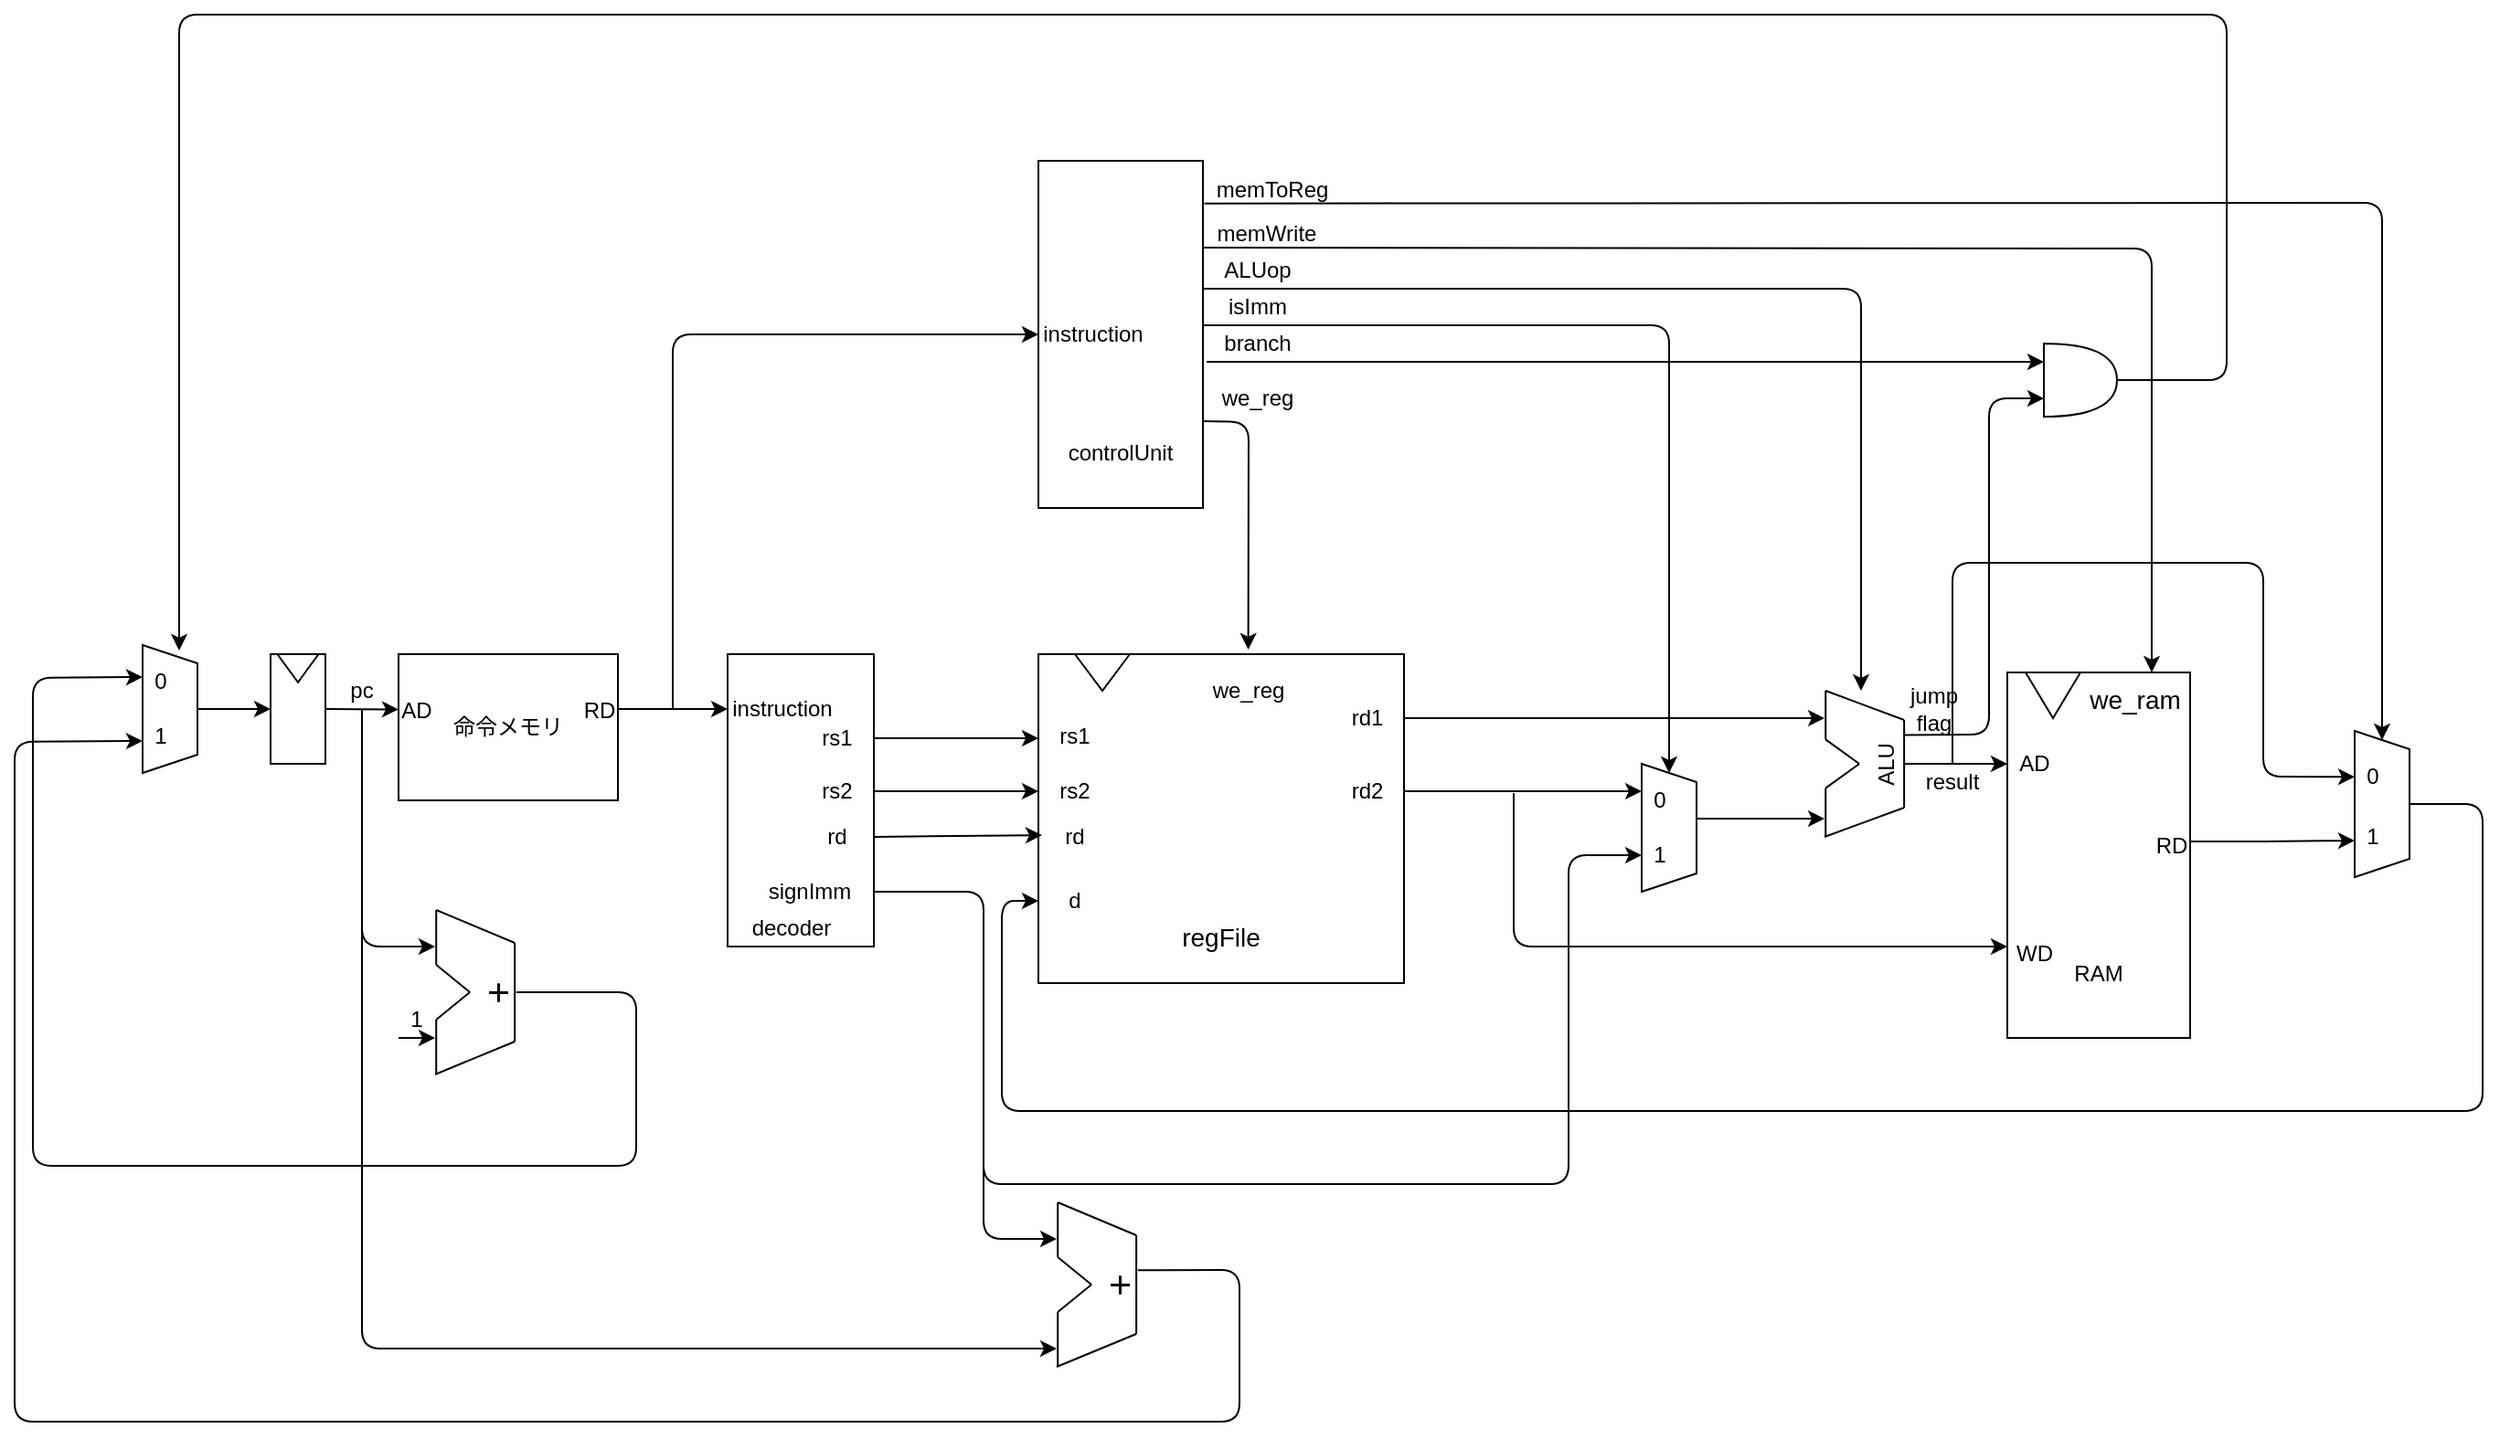 <mxfile>
    <diagram id="kJunCA1lW_BP7T0hUIQ9" name="ページ1">
        <mxGraphModel dx="1636" dy="740" grid="1" gridSize="10" guides="1" tooltips="1" connect="1" arrows="1" fold="1" page="1" pageScale="1" pageWidth="3300" pageHeight="2339" math="0" shadow="0">
            <root>
                <mxCell id="0"/>
                <mxCell id="1" parent="0"/>
                <mxCell id="32" value="" style="endArrow=classic;html=1;exitX=1;exitY=0.25;exitDx=0;exitDy=0;" parent="1" source="30" edge="1">
                    <mxGeometry x="260" y="180" width="50" height="50" as="geometry">
                        <mxPoint x="1030" y="600" as="sourcePoint"/>
                        <mxPoint x="1229" y="460" as="targetPoint"/>
                        <Array as="points">
                            <mxPoint x="1229" y="228"/>
                        </Array>
                    </mxGeometry>
                </mxCell>
                <mxCell id="33" value="" style="endArrow=classic;html=1;" parent="1" edge="1">
                    <mxGeometry x="260" y="180" width="50" height="50" as="geometry">
                        <mxPoint x="709" y="250" as="sourcePoint"/>
                        <mxPoint x="1070" y="470" as="targetPoint"/>
                        <Array as="points">
                            <mxPoint x="1070" y="250"/>
                        </Array>
                    </mxGeometry>
                </mxCell>
                <mxCell id="50" value="" style="endArrow=classic;html=1;exitX=1;exitY=0.5;exitDx=0;exitDy=0;" parent="1" source="43" edge="1">
                    <mxGeometry x="260" y="180" width="50" height="50" as="geometry">
                        <mxPoint x="990" y="580" as="sourcePoint"/>
                        <mxPoint x="620" y="496" as="targetPoint"/>
                    </mxGeometry>
                </mxCell>
                <mxCell id="52" value="" style="endArrow=classic;html=1;exitX=1;exitY=0.5;exitDx=0;exitDy=0;" parent="1" source="44" edge="1">
                    <mxGeometry x="260" y="180" width="50" height="50" as="geometry">
                        <mxPoint x="870" y="580" as="sourcePoint"/>
                        <mxPoint x="620" y="525" as="targetPoint"/>
                    </mxGeometry>
                </mxCell>
                <mxCell id="53" value="" style="endArrow=classic;html=1;exitX=1;exitY=0.5;exitDx=0;exitDy=0;" parent="1" source="42" edge="1">
                    <mxGeometry x="260" y="180" width="50" height="50" as="geometry">
                        <mxPoint x="870" y="580" as="sourcePoint"/>
                        <mxPoint x="950" y="560" as="targetPoint"/>
                        <Array as="points">
                            <mxPoint x="590" y="580"/>
                            <mxPoint x="590" y="740"/>
                            <mxPoint x="910" y="740"/>
                            <mxPoint x="910" y="560"/>
                        </Array>
                    </mxGeometry>
                </mxCell>
                <mxCell id="66" value="" style="endArrow=classic;html=1;" parent="1" edge="1">
                    <mxGeometry x="260" y="180" width="50" height="50" as="geometry">
                        <mxPoint x="820" y="525" as="sourcePoint"/>
                        <mxPoint x="950" y="525" as="targetPoint"/>
                    </mxGeometry>
                </mxCell>
                <mxCell id="70" value="" style="endArrow=classic;html=1;entryX=0;entryY=0.5;entryDx=0;entryDy=0;" parent="1" target="54" edge="1">
                    <mxGeometry x="260" y="180" width="50" height="50" as="geometry">
                        <mxPoint x="710" y="270" as="sourcePoint"/>
                        <mxPoint x="920" y="530" as="targetPoint"/>
                        <Array as="points">
                            <mxPoint x="965" y="270"/>
                        </Array>
                    </mxGeometry>
                </mxCell>
                <mxCell id="71" value="" style="endArrow=classic;html=1;" parent="1" edge="1">
                    <mxGeometry x="260" y="180" width="50" height="50" as="geometry">
                        <mxPoint x="820" y="485" as="sourcePoint"/>
                        <mxPoint x="1050" y="485" as="targetPoint"/>
                    </mxGeometry>
                </mxCell>
                <mxCell id="72" value="" style="endArrow=classic;html=1;exitX=1;exitY=1;exitDx=0;exitDy=0;" parent="1" source="55" edge="1">
                    <mxGeometry x="260" y="180" width="50" height="50" as="geometry">
                        <mxPoint x="870" y="580" as="sourcePoint"/>
                        <mxPoint x="1050" y="540" as="targetPoint"/>
                    </mxGeometry>
                </mxCell>
                <mxCell id="76" value="" style="endArrow=classic;html=1;exitX=0.5;exitY=1;exitDx=0;exitDy=0;entryX=0;entryY=0.25;entryDx=0;entryDy=0;" parent="1" source="26" target="U62jKR7IKzltQJdGUj3Z-36" edge="1">
                    <mxGeometry x="260" y="180" width="50" height="50" as="geometry">
                        <mxPoint x="870" y="580" as="sourcePoint"/>
                        <mxPoint x="1150" y="510" as="targetPoint"/>
                    </mxGeometry>
                </mxCell>
                <mxCell id="77" value="" style="endArrow=classic;html=1;entryX=0;entryY=0.75;entryDx=0;entryDy=0;" parent="1" target="U62jKR7IKzltQJdGUj3Z-36" edge="1">
                    <mxGeometry x="260" y="180" width="50" height="50" as="geometry">
                        <mxPoint x="880" y="526" as="sourcePoint"/>
                        <mxPoint x="1080" y="640" as="targetPoint"/>
                        <Array as="points">
                            <mxPoint x="880" y="610"/>
                        </Array>
                    </mxGeometry>
                </mxCell>
                <mxCell id="79" value="" style="endArrow=classic;html=1;entryX=0;entryY=0.5;entryDx=0;entryDy=0;entryPerimeter=0;" parent="1" target="45" edge="1">
                    <mxGeometry x="260" y="180" width="50" height="50" as="geometry">
                        <mxPoint x="390" y="480" as="sourcePoint"/>
                        <mxPoint x="920" y="530" as="targetPoint"/>
                    </mxGeometry>
                </mxCell>
                <mxCell id="86" style="edgeStyle=orthogonalEdgeStyle;rounded=0;orthogonalLoop=1;jettySize=auto;html=1;exitX=1;exitY=0.25;exitDx=0;exitDy=0;entryX=0.25;entryY=0.625;entryDx=0;entryDy=0;entryPerimeter=0;" parent="1" source="U62jKR7IKzltQJdGUj3Z-44" target="61" edge="1">
                    <mxGeometry x="260" y="180" as="geometry"/>
                </mxCell>
                <mxCell id="87" value="result" style="text;html=1;strokeColor=none;fillColor=none;align=center;verticalAlign=middle;whiteSpace=wrap;rounded=0;container=0;" parent="1" vertex="1">
                    <mxGeometry x="1100" y="510" width="40" height="20" as="geometry"/>
                </mxCell>
                <mxCell id="88" value="memWrite" style="text;html=1;strokeColor=none;fillColor=none;align=center;verticalAlign=middle;whiteSpace=wrap;rounded=0;container=0;" parent="1" vertex="1">
                    <mxGeometry x="710" y="210" width="70" height="20" as="geometry"/>
                </mxCell>
                <mxCell id="89" value="" style="endArrow=classic;html=1;entryX=0;entryY=0.5;entryDx=0;entryDy=0;exitX=1.009;exitY=0.123;exitDx=0;exitDy=0;exitPerimeter=0;" parent="1" source="30" target="59" edge="1">
                    <mxGeometry x="260" y="180" width="50" height="50" as="geometry">
                        <mxPoint x="920" y="580" as="sourcePoint"/>
                        <mxPoint x="970" y="530" as="targetPoint"/>
                        <Array as="points">
                            <mxPoint x="1355" y="203"/>
                        </Array>
                    </mxGeometry>
                </mxCell>
                <mxCell id="90" value="" style="endArrow=classic;html=1;exitX=0.5;exitY=0;exitDx=0;exitDy=0;" parent="1" source="87" target="60" edge="1">
                    <mxGeometry x="260" y="180" width="50" height="50" as="geometry">
                        <mxPoint x="920" y="580" as="sourcePoint"/>
                        <mxPoint x="970" y="530" as="targetPoint"/>
                        <Array as="points">
                            <mxPoint x="1120" y="400"/>
                            <mxPoint x="1290" y="400"/>
                            <mxPoint x="1290" y="517"/>
                        </Array>
                    </mxGeometry>
                </mxCell>
                <mxCell id="30" value="" style="rounded=0;whiteSpace=wrap;html=1;container=0;" parent="1" vertex="1">
                    <mxGeometry x="620" y="180" width="90" height="190" as="geometry"/>
                </mxCell>
                <mxCell id="31" value="controlUnit" style="text;html=1;strokeColor=none;fillColor=none;align=center;verticalAlign=middle;whiteSpace=wrap;rounded=0;container=0;" parent="1" vertex="1">
                    <mxGeometry x="635" y="330" width="60" height="20" as="geometry"/>
                </mxCell>
                <mxCell id="61" value="1" style="text;html=1;strokeColor=none;fillColor=none;align=center;verticalAlign=middle;whiteSpace=wrap;rounded=0;container=0;" parent="1" vertex="1">
                    <mxGeometry x="1330" y="537.714" width="40" height="22.857" as="geometry"/>
                </mxCell>
                <mxCell id="93" value="" style="group" parent="1" vertex="1" connectable="0">
                    <mxGeometry x="260" y="450" width="140" height="80" as="geometry"/>
                </mxCell>
                <mxCell id="36" value="命令メモリ" style="rounded=0;whiteSpace=wrap;html=1;container=0;" parent="93" vertex="1">
                    <mxGeometry x="10" width="120" height="80" as="geometry"/>
                </mxCell>
                <mxCell id="37" value="AD" style="text;html=1;strokeColor=none;fillColor=none;align=center;verticalAlign=middle;whiteSpace=wrap;rounded=0;container=0;" parent="93" vertex="1">
                    <mxGeometry y="22.218" width="40" height="17.778" as="geometry"/>
                </mxCell>
                <mxCell id="38" value="RD" style="text;html=1;strokeColor=none;fillColor=none;align=center;verticalAlign=middle;whiteSpace=wrap;rounded=0;container=0;" parent="93" vertex="1">
                    <mxGeometry x="100" y="22" width="40" height="18" as="geometry"/>
                </mxCell>
                <mxCell id="166" value="pc" style="text;html=1;strokeColor=none;fillColor=none;align=center;verticalAlign=middle;whiteSpace=wrap;rounded=0;" parent="93" vertex="1">
                    <mxGeometry x="-30" y="10" width="40" height="20" as="geometry"/>
                </mxCell>
                <mxCell id="94" value="" style="group" parent="1" vertex="1" connectable="0">
                    <mxGeometry x="450" y="450" width="80" height="160" as="geometry"/>
                </mxCell>
                <mxCell id="40" value="" style="rounded=0;whiteSpace=wrap;html=1;container=0;" parent="94" vertex="1">
                    <mxGeometry width="80" height="160" as="geometry"/>
                </mxCell>
                <mxCell id="41" value="decoder" style="text;html=1;strokeColor=none;fillColor=none;align=center;verticalAlign=middle;whiteSpace=wrap;rounded=0;container=0;" parent="94" vertex="1">
                    <mxGeometry x="15" y="140" width="40" height="20" as="geometry"/>
                </mxCell>
                <mxCell id="42" value="signImm" style="text;html=1;strokeColor=none;fillColor=none;align=center;verticalAlign=middle;whiteSpace=wrap;rounded=0;container=0;" parent="94" vertex="1">
                    <mxGeometry x="20" y="120" width="50" height="20" as="geometry"/>
                </mxCell>
                <mxCell id="43" value="rs1" style="text;html=1;strokeColor=none;fillColor=none;align=center;verticalAlign=middle;whiteSpace=wrap;rounded=0;container=0;" parent="94" vertex="1">
                    <mxGeometry x="40" y="36" width="40" height="20" as="geometry"/>
                </mxCell>
                <mxCell id="44" value="rs2" style="text;html=1;strokeColor=none;fillColor=none;align=center;verticalAlign=middle;whiteSpace=wrap;rounded=0;container=0;" parent="94" vertex="1">
                    <mxGeometry x="40" y="65" width="40" height="20" as="geometry"/>
                </mxCell>
                <mxCell id="45" value="instruction" style="text;html=1;strokeColor=none;fillColor=none;align=center;verticalAlign=middle;whiteSpace=wrap;rounded=0;container=0;" parent="94" vertex="1">
                    <mxGeometry y="20" width="60" height="20" as="geometry"/>
                </mxCell>
                <mxCell id="161" value="rd" style="text;html=1;strokeColor=none;fillColor=none;align=center;verticalAlign=middle;whiteSpace=wrap;rounded=0;" parent="94" vertex="1">
                    <mxGeometry x="40" y="90" width="40" height="20" as="geometry"/>
                </mxCell>
                <mxCell id="95" value="" style="group" parent="1" vertex="1" connectable="0">
                    <mxGeometry x="610" y="450" width="220" height="180" as="geometry"/>
                </mxCell>
                <mxCell id="U62jKR7IKzltQJdGUj3Z-9" value="" style="rounded=0;whiteSpace=wrap;html=1;container=0;" parent="95" vertex="1">
                    <mxGeometry x="10" width="200" height="180" as="geometry"/>
                </mxCell>
                <mxCell id="U62jKR7IKzltQJdGUj3Z-10" value="&lt;font style=&quot;font-size: 14px&quot;&gt;regFile&lt;/font&gt;" style="text;html=1;strokeColor=none;fillColor=none;align=center;verticalAlign=middle;whiteSpace=wrap;rounded=0;container=0;" parent="95" vertex="1">
                    <mxGeometry x="80" y="140" width="60" height="30" as="geometry"/>
                </mxCell>
                <mxCell id="U62jKR7IKzltQJdGUj3Z-11" value="" style="triangle;whiteSpace=wrap;html=1;direction=south;container=0;" parent="95" vertex="1">
                    <mxGeometry x="30" width="30" height="20" as="geometry"/>
                </mxCell>
                <mxCell id="U62jKR7IKzltQJdGUj3Z-25" value="rd" style="text;html=1;strokeColor=none;fillColor=none;align=center;verticalAlign=middle;whiteSpace=wrap;rounded=0;container=0;" parent="95" vertex="1">
                    <mxGeometry x="20" y="90" width="20" height="20" as="geometry"/>
                </mxCell>
                <mxCell id="U62jKR7IKzltQJdGUj3Z-30" value="d" style="text;html=1;strokeColor=none;fillColor=none;align=center;verticalAlign=middle;whiteSpace=wrap;rounded=0;container=0;" parent="95" vertex="1">
                    <mxGeometry x="20" y="125" width="20" height="20" as="geometry"/>
                </mxCell>
                <mxCell id="U62jKR7IKzltQJdGUj3Z-31" value="rs1" style="text;html=1;strokeColor=none;fillColor=none;align=center;verticalAlign=middle;whiteSpace=wrap;rounded=0;container=0;" parent="95" vertex="1">
                    <mxGeometry y="30" width="60" height="30" as="geometry"/>
                </mxCell>
                <mxCell id="U62jKR7IKzltQJdGUj3Z-32" value="rs2" style="text;html=1;strokeColor=none;fillColor=none;align=center;verticalAlign=middle;whiteSpace=wrap;rounded=0;container=0;" parent="95" vertex="1">
                    <mxGeometry y="60" width="60" height="30" as="geometry"/>
                </mxCell>
                <mxCell id="U62jKR7IKzltQJdGUj3Z-33" value="rd1" style="text;html=1;strokeColor=none;fillColor=none;align=center;verticalAlign=middle;whiteSpace=wrap;rounded=0;container=0;" parent="95" vertex="1">
                    <mxGeometry x="175" y="20" width="30" height="30" as="geometry"/>
                </mxCell>
                <mxCell id="U62jKR7IKzltQJdGUj3Z-34" value="rd2" style="text;html=1;strokeColor=none;fillColor=none;align=center;verticalAlign=middle;whiteSpace=wrap;rounded=0;container=0;" parent="95" vertex="1">
                    <mxGeometry x="160" y="60" width="60" height="30" as="geometry"/>
                </mxCell>
                <mxCell id="U62jKR7IKzltQJdGUj3Z-35" value="we_reg" style="text;html=1;strokeColor=none;fillColor=none;align=center;verticalAlign=middle;whiteSpace=wrap;rounded=0;container=0;" parent="95" vertex="1">
                    <mxGeometry x="100" y="10" width="50" height="20" as="geometry"/>
                </mxCell>
                <mxCell id="96" value="" style="group" parent="1" vertex="1" connectable="0">
                    <mxGeometry x="940" y="510" width="40" height="70" as="geometry"/>
                </mxCell>
                <mxCell id="54" value="" style="shape=trapezoid;perimeter=trapezoidPerimeter;whiteSpace=wrap;html=1;fixedSize=1;direction=south;size=10;container=0;" parent="96" vertex="1">
                    <mxGeometry x="10" width="30" height="70" as="geometry"/>
                </mxCell>
                <mxCell id="55" value="0" style="text;html=1;strokeColor=none;fillColor=none;align=center;verticalAlign=middle;whiteSpace=wrap;rounded=0;container=0;" parent="96" vertex="1">
                    <mxGeometry y="10" width="40" height="20" as="geometry"/>
                </mxCell>
                <mxCell id="56" value="1" style="text;html=1;strokeColor=none;fillColor=none;align=center;verticalAlign=middle;whiteSpace=wrap;rounded=0;container=0;" parent="96" vertex="1">
                    <mxGeometry y="40" width="40" height="20" as="geometry"/>
                </mxCell>
                <mxCell id="97" value="" style="group" parent="1" vertex="1" connectable="0">
                    <mxGeometry x="1050" y="470" width="43.558" height="80" as="geometry"/>
                </mxCell>
                <mxCell id="12" value="" style="endArrow=none;html=1;" parent="97" edge="1">
                    <mxGeometry width="30.675" height="26.667" as="geometry">
                        <mxPoint x="0.613" y="26.667" as="sourcePoint"/>
                        <mxPoint x="0.613" as="targetPoint"/>
                    </mxGeometry>
                </mxCell>
                <mxCell id="15" value="" style="endArrow=none;html=1;" parent="97" edge="1">
                    <mxGeometry width="30.675" height="26.667" as="geometry">
                        <mxPoint x="0.613" y="80" as="sourcePoint"/>
                        <mxPoint x="0.613" y="53.333" as="targetPoint"/>
                    </mxGeometry>
                </mxCell>
                <mxCell id="16" value="" style="endArrow=none;html=1;" parent="97" edge="1">
                    <mxGeometry width="30.675" height="26.667" as="geometry">
                        <mxPoint x="43.558" y="16" as="sourcePoint"/>
                        <mxPoint x="0.613" as="targetPoint"/>
                    </mxGeometry>
                </mxCell>
                <mxCell id="17" value="" style="endArrow=none;html=1;" parent="97" edge="1">
                    <mxGeometry width="30.675" height="26.667" as="geometry">
                        <mxPoint x="43.558" y="64" as="sourcePoint"/>
                        <mxPoint y="80" as="targetPoint"/>
                    </mxGeometry>
                </mxCell>
                <mxCell id="18" value="" style="endArrow=none;html=1;" parent="97" edge="1">
                    <mxGeometry width="30.675" height="26.667" as="geometry">
                        <mxPoint x="43.558" y="64" as="sourcePoint"/>
                        <mxPoint x="43.558" y="16" as="targetPoint"/>
                    </mxGeometry>
                </mxCell>
                <mxCell id="20" value="" style="endArrow=none;html=1;" parent="97" edge="1">
                    <mxGeometry width="30.675" height="26.667" as="geometry">
                        <mxPoint x="19.018" y="40" as="sourcePoint"/>
                        <mxPoint x="0.613" y="26.667" as="targetPoint"/>
                    </mxGeometry>
                </mxCell>
                <mxCell id="21" value="" style="endArrow=none;html=1;" parent="97" edge="1">
                    <mxGeometry width="30.675" height="26.667" as="geometry">
                        <mxPoint x="0.613" y="53.333" as="sourcePoint"/>
                        <mxPoint x="19.018" y="40" as="targetPoint"/>
                    </mxGeometry>
                </mxCell>
                <mxCell id="26" value="ALU" style="text;html=1;strokeColor=none;fillColor=none;align=center;verticalAlign=middle;whiteSpace=wrap;rounded=0;rotation=270;container=0;" parent="97" vertex="1">
                    <mxGeometry x="18.405" y="30.933" width="31.595" height="18.133" as="geometry"/>
                </mxCell>
                <mxCell id="98" value="" style="group" parent="1" vertex="1" connectable="0">
                    <mxGeometry x="1144" y="460" width="106" height="200" as="geometry"/>
                </mxCell>
                <mxCell id="3" value="AD" style="text;html=1;strokeColor=none;fillColor=none;align=center;verticalAlign=middle;whiteSpace=wrap;rounded=0;container=0;" parent="98" vertex="1">
                    <mxGeometry y="40" width="40" height="20" as="geometry"/>
                </mxCell>
                <mxCell id="U62jKR7IKzltQJdGUj3Z-36" value="" style="rounded=0;whiteSpace=wrap;html=1;container=0;" parent="98" vertex="1">
                    <mxGeometry x="6" width="100" height="200" as="geometry"/>
                </mxCell>
                <mxCell id="U62jKR7IKzltQJdGUj3Z-37" value="" style="triangle;whiteSpace=wrap;html=1;direction=south;container=0;" parent="98" vertex="1">
                    <mxGeometry x="16" width="30" height="25" as="geometry"/>
                </mxCell>
                <mxCell id="U62jKR7IKzltQJdGUj3Z-47" value="RAM" style="text;html=1;strokeColor=none;fillColor=none;align=center;verticalAlign=middle;whiteSpace=wrap;rounded=0;container=0;" parent="98" vertex="1">
                    <mxGeometry x="26" y="150" width="60" height="30" as="geometry"/>
                </mxCell>
                <mxCell id="29" value="WD" style="text;html=1;strokeColor=none;fillColor=none;align=center;verticalAlign=middle;whiteSpace=wrap;rounded=0;container=0;" parent="98" vertex="1">
                    <mxGeometry x="6" y="139" width="30" height="30" as="geometry"/>
                </mxCell>
                <mxCell id="U62jKR7IKzltQJdGUj3Z-44" value="RD" style="text;html=1;strokeColor=none;fillColor=none;align=center;verticalAlign=middle;whiteSpace=wrap;rounded=0;container=0;" parent="98" vertex="1">
                    <mxGeometry x="86" y="90" width="20" height="10" as="geometry"/>
                </mxCell>
                <mxCell id="U62jKR7IKzltQJdGUj3Z-38" value="&lt;span style=&quot;font-size: 14px&quot;&gt;we_ram&lt;/span&gt;" style="text;html=1;strokeColor=none;fillColor=none;align=center;verticalAlign=middle;whiteSpace=wrap;rounded=0;container=0;" parent="98" vertex="1">
                    <mxGeometry x="46" width="60" height="30" as="geometry"/>
                </mxCell>
                <mxCell id="167" value="AD" style="text;html=1;strokeColor=none;fillColor=none;align=center;verticalAlign=middle;whiteSpace=wrap;rounded=0;" parent="98" vertex="1">
                    <mxGeometry x="11" y="40" width="20" height="20" as="geometry"/>
                </mxCell>
                <mxCell id="99" value="" style="group" parent="1" vertex="1" connectable="0">
                    <mxGeometry x="1340" y="492" width="30" height="80" as="geometry"/>
                </mxCell>
                <mxCell id="59" value="" style="shape=trapezoid;perimeter=trapezoidPerimeter;whiteSpace=wrap;html=1;fixedSize=1;direction=south;size=10;container=0;" parent="99" vertex="1">
                    <mxGeometry width="30" height="80" as="geometry"/>
                </mxCell>
                <mxCell id="60" value="0" style="text;html=1;strokeColor=none;fillColor=none;align=center;verticalAlign=middle;whiteSpace=wrap;rounded=0;container=0;" parent="99" vertex="1">
                    <mxGeometry y="18" width="20" height="14.29" as="geometry"/>
                </mxCell>
                <mxCell id="100" value="1" style="text;html=1;strokeColor=none;fillColor=none;align=center;verticalAlign=middle;whiteSpace=wrap;rounded=0;" parent="99" vertex="1">
                    <mxGeometry x="-10" y="48" width="40" height="20" as="geometry"/>
                </mxCell>
                <mxCell id="101" value="memToReg" style="text;html=1;strokeColor=none;fillColor=none;align=center;verticalAlign=middle;whiteSpace=wrap;rounded=0;" parent="1" vertex="1">
                    <mxGeometry x="728" y="186" width="40" height="20" as="geometry"/>
                </mxCell>
                <mxCell id="102" value="ALUop" style="text;html=1;strokeColor=none;fillColor=none;align=center;verticalAlign=middle;whiteSpace=wrap;rounded=0;" parent="1" vertex="1">
                    <mxGeometry x="720" y="230" width="40" height="20" as="geometry"/>
                </mxCell>
                <mxCell id="103" value="isImm" style="text;html=1;strokeColor=none;fillColor=none;align=center;verticalAlign=middle;whiteSpace=wrap;rounded=0;" parent="1" vertex="1">
                    <mxGeometry x="720" y="250" width="40" height="20" as="geometry"/>
                </mxCell>
                <mxCell id="104" value="" style="endArrow=classic;html=1;entryX=0.574;entryY=-0.014;entryDx=0;entryDy=0;entryPerimeter=0;exitX=1;exitY=0.75;exitDx=0;exitDy=0;" parent="1" source="30" target="U62jKR7IKzltQJdGUj3Z-9" edge="1">
                    <mxGeometry width="50" height="50" relative="1" as="geometry">
                        <mxPoint x="712" y="340" as="sourcePoint"/>
                        <mxPoint x="860" y="500" as="targetPoint"/>
                        <Array as="points">
                            <mxPoint x="735" y="323"/>
                        </Array>
                    </mxGeometry>
                </mxCell>
                <mxCell id="105" value="branch" style="text;html=1;strokeColor=none;fillColor=none;align=center;verticalAlign=middle;whiteSpace=wrap;rounded=0;" parent="1" vertex="1">
                    <mxGeometry x="720" y="270" width="40" height="20" as="geometry"/>
                </mxCell>
                <mxCell id="108" value="" style="group" parent="1" vertex="1" connectable="0">
                    <mxGeometry x="200" y="450" width="30" height="60" as="geometry"/>
                </mxCell>
                <mxCell id="106" value="" style="rounded=0;whiteSpace=wrap;html=1;" parent="108" vertex="1">
                    <mxGeometry width="30" height="60" as="geometry"/>
                </mxCell>
                <mxCell id="107" value="" style="triangle;whiteSpace=wrap;html=1;direction=south;" parent="108" vertex="1">
                    <mxGeometry x="3.75" width="22.5" height="15.385" as="geometry"/>
                </mxCell>
                <mxCell id="110" value="" style="endArrow=classic;html=1;exitX=1;exitY=0.5;exitDx=0;exitDy=0;entryX=0;entryY=0.378;entryDx=0;entryDy=0;entryPerimeter=0;" parent="1" source="106" target="36" edge="1">
                    <mxGeometry width="50" height="50" relative="1" as="geometry">
                        <mxPoint x="800" y="550" as="sourcePoint"/>
                        <mxPoint x="850" y="500" as="targetPoint"/>
                    </mxGeometry>
                </mxCell>
                <mxCell id="111" value="" style="endArrow=classic;html=1;" parent="1" edge="1">
                    <mxGeometry width="50" height="50" relative="1" as="geometry">
                        <mxPoint x="250" y="480" as="sourcePoint"/>
                        <mxPoint x="290" y="610" as="targetPoint"/>
                        <Array as="points">
                            <mxPoint x="250" y="610"/>
                        </Array>
                    </mxGeometry>
                </mxCell>
                <mxCell id="127" value="" style="group" parent="1" vertex="1" connectable="0">
                    <mxGeometry x="260" y="590" width="73.56" height="90" as="geometry"/>
                </mxCell>
                <mxCell id="112" value="" style="group" parent="127" vertex="1" connectable="0">
                    <mxGeometry x="30" width="43.56" height="90" as="geometry"/>
                </mxCell>
                <mxCell id="113" value="" style="endArrow=none;html=1;" parent="112" edge="1">
                    <mxGeometry width="30.676" height="30.0" as="geometry">
                        <mxPoint x="0.614" y="30.0" as="sourcePoint"/>
                        <mxPoint x="0.614" as="targetPoint"/>
                    </mxGeometry>
                </mxCell>
                <mxCell id="114" value="" style="endArrow=none;html=1;" parent="112" edge="1">
                    <mxGeometry width="30.676" height="30.0" as="geometry">
                        <mxPoint x="0.614" y="90" as="sourcePoint"/>
                        <mxPoint x="0.614" y="60.0" as="targetPoint"/>
                    </mxGeometry>
                </mxCell>
                <mxCell id="115" value="" style="endArrow=none;html=1;" parent="112" edge="1">
                    <mxGeometry width="30.676" height="30.0" as="geometry">
                        <mxPoint x="43.56" y="18" as="sourcePoint"/>
                        <mxPoint x="0.614" as="targetPoint"/>
                    </mxGeometry>
                </mxCell>
                <mxCell id="116" value="" style="endArrow=none;html=1;" parent="112" edge="1">
                    <mxGeometry width="30.676" height="30.0" as="geometry">
                        <mxPoint x="43.56" y="72" as="sourcePoint"/>
                        <mxPoint y="90" as="targetPoint"/>
                    </mxGeometry>
                </mxCell>
                <mxCell id="117" value="" style="endArrow=none;html=1;" parent="112" edge="1">
                    <mxGeometry width="30.676" height="30.0" as="geometry">
                        <mxPoint x="43.56" y="72" as="sourcePoint"/>
                        <mxPoint x="43.56" y="18" as="targetPoint"/>
                    </mxGeometry>
                </mxCell>
                <mxCell id="118" value="" style="endArrow=none;html=1;" parent="112" edge="1">
                    <mxGeometry width="30.676" height="30.0" as="geometry">
                        <mxPoint x="19.019" y="45" as="sourcePoint"/>
                        <mxPoint x="0.614" y="30.0" as="targetPoint"/>
                    </mxGeometry>
                </mxCell>
                <mxCell id="119" value="" style="endArrow=none;html=1;" parent="112" edge="1">
                    <mxGeometry width="30.676" height="30.0" as="geometry">
                        <mxPoint x="0.614" y="60.0" as="sourcePoint"/>
                        <mxPoint x="19.019" y="45" as="targetPoint"/>
                    </mxGeometry>
                </mxCell>
                <mxCell id="120" value="&lt;font style=&quot;font-size: 21px&quot;&gt;+&lt;/font&gt;" style="text;html=1;strokeColor=none;fillColor=none;align=center;verticalAlign=middle;whiteSpace=wrap;rounded=0;rotation=270;container=0;" parent="112" vertex="1">
                    <mxGeometry x="18.406" y="34.8" width="31.596" height="20.4" as="geometry"/>
                </mxCell>
                <mxCell id="122" value="" style="endArrow=classic;html=1;" parent="127" edge="1">
                    <mxGeometry width="50" height="50" relative="1" as="geometry">
                        <mxPoint x="10" y="70" as="sourcePoint"/>
                        <mxPoint x="30" y="70" as="targetPoint"/>
                    </mxGeometry>
                </mxCell>
                <mxCell id="124" value="1" style="text;html=1;strokeColor=none;fillColor=none;align=center;verticalAlign=middle;whiteSpace=wrap;rounded=0;" parent="127" vertex="1">
                    <mxGeometry y="50" width="40" height="20" as="geometry"/>
                </mxCell>
                <mxCell id="128" value="" style="group" parent="1" vertex="1" connectable="0">
                    <mxGeometry x="630" y="750" width="43.56" height="90" as="geometry"/>
                </mxCell>
                <mxCell id="129" value="" style="endArrow=none;html=1;" parent="128" edge="1">
                    <mxGeometry width="30.676" height="30.0" as="geometry">
                        <mxPoint x="0.614" y="30.0" as="sourcePoint"/>
                        <mxPoint x="0.614" as="targetPoint"/>
                    </mxGeometry>
                </mxCell>
                <mxCell id="130" value="" style="endArrow=none;html=1;" parent="128" edge="1">
                    <mxGeometry width="30.676" height="30.0" as="geometry">
                        <mxPoint x="0.614" y="90" as="sourcePoint"/>
                        <mxPoint x="0.614" y="60.0" as="targetPoint"/>
                    </mxGeometry>
                </mxCell>
                <mxCell id="131" value="" style="endArrow=none;html=1;" parent="128" edge="1">
                    <mxGeometry width="30.676" height="30.0" as="geometry">
                        <mxPoint x="43.56" y="18" as="sourcePoint"/>
                        <mxPoint x="0.614" as="targetPoint"/>
                    </mxGeometry>
                </mxCell>
                <mxCell id="132" value="" style="endArrow=none;html=1;" parent="128" edge="1">
                    <mxGeometry width="30.676" height="30.0" as="geometry">
                        <mxPoint x="43.56" y="72" as="sourcePoint"/>
                        <mxPoint y="90" as="targetPoint"/>
                    </mxGeometry>
                </mxCell>
                <mxCell id="133" value="" style="endArrow=none;html=1;" parent="128" edge="1">
                    <mxGeometry width="30.676" height="30.0" as="geometry">
                        <mxPoint x="43.56" y="72" as="sourcePoint"/>
                        <mxPoint x="43.56" y="18" as="targetPoint"/>
                    </mxGeometry>
                </mxCell>
                <mxCell id="134" value="" style="endArrow=none;html=1;" parent="128" edge="1">
                    <mxGeometry width="30.676" height="30.0" as="geometry">
                        <mxPoint x="19.019" y="45" as="sourcePoint"/>
                        <mxPoint x="0.614" y="30.0" as="targetPoint"/>
                    </mxGeometry>
                </mxCell>
                <mxCell id="135" value="" style="endArrow=none;html=1;" parent="128" edge="1">
                    <mxGeometry width="30.676" height="30.0" as="geometry">
                        <mxPoint x="0.614" y="60.0" as="sourcePoint"/>
                        <mxPoint x="19.019" y="45" as="targetPoint"/>
                    </mxGeometry>
                </mxCell>
                <mxCell id="136" value="&lt;font style=&quot;font-size: 21px&quot;&gt;+&lt;/font&gt;" style="text;html=1;strokeColor=none;fillColor=none;align=center;verticalAlign=middle;whiteSpace=wrap;rounded=0;rotation=270;container=0;" parent="128" vertex="1">
                    <mxGeometry x="18.406" y="34.8" width="31.596" height="20.4" as="geometry"/>
                </mxCell>
                <mxCell id="137" value="" style="endArrow=classic;html=1;" parent="1" edge="1">
                    <mxGeometry width="50" height="50" relative="1" as="geometry">
                        <mxPoint x="590" y="730" as="sourcePoint"/>
                        <mxPoint x="630" y="770" as="targetPoint"/>
                        <Array as="points">
                            <mxPoint x="590" y="770"/>
                        </Array>
                    </mxGeometry>
                </mxCell>
                <mxCell id="138" value="" style="endArrow=classic;html=1;" parent="1" edge="1">
                    <mxGeometry width="50" height="50" relative="1" as="geometry">
                        <mxPoint x="250" y="600" as="sourcePoint"/>
                        <mxPoint x="630" y="830" as="targetPoint"/>
                        <Array as="points">
                            <mxPoint x="250" y="830"/>
                        </Array>
                    </mxGeometry>
                </mxCell>
                <mxCell id="140" value="" style="group" parent="1" vertex="1" connectable="0">
                    <mxGeometry x="120" y="445" width="40" height="70" as="geometry"/>
                </mxCell>
                <mxCell id="141" value="" style="shape=trapezoid;perimeter=trapezoidPerimeter;whiteSpace=wrap;html=1;fixedSize=1;direction=south;size=10;container=0;" parent="140" vertex="1">
                    <mxGeometry x="10" width="30" height="70" as="geometry"/>
                </mxCell>
                <mxCell id="142" value="0" style="text;html=1;strokeColor=none;fillColor=none;align=center;verticalAlign=middle;whiteSpace=wrap;rounded=0;container=0;" parent="140" vertex="1">
                    <mxGeometry x="15" y="10" width="10" height="20" as="geometry"/>
                </mxCell>
                <mxCell id="143" value="1" style="text;html=1;strokeColor=none;fillColor=none;align=center;verticalAlign=middle;whiteSpace=wrap;rounded=0;container=0;" parent="140" vertex="1">
                    <mxGeometry x="15" y="40" width="10" height="20" as="geometry"/>
                </mxCell>
                <mxCell id="144" value="" style="endArrow=classic;html=1;entryX=0;entryY=0.5;entryDx=0;entryDy=0;" parent="1" target="106" edge="1">
                    <mxGeometry width="50" height="50" relative="1" as="geometry">
                        <mxPoint x="160" y="480" as="sourcePoint"/>
                        <mxPoint x="720" y="690" as="targetPoint"/>
                    </mxGeometry>
                </mxCell>
                <mxCell id="145" value="" style="endArrow=classic;html=1;exitX=0.75;exitY=1;exitDx=0;exitDy=0;entryX=0.75;entryY=1;entryDx=0;entryDy=0;" parent="1" source="136" target="141" edge="1">
                    <mxGeometry width="50" height="50" relative="1" as="geometry">
                        <mxPoint x="700" y="510" as="sourcePoint"/>
                        <mxPoint x="140" y="610" as="targetPoint"/>
                        <Array as="points">
                            <mxPoint x="730" y="787"/>
                            <mxPoint x="730" y="870"/>
                            <mxPoint x="60" y="870"/>
                            <mxPoint x="60" y="498"/>
                        </Array>
                    </mxGeometry>
                </mxCell>
                <mxCell id="146" value="" style="endArrow=classic;html=1;exitX=0.5;exitY=1;exitDx=0;exitDy=0;entryX=0.25;entryY=1;entryDx=0;entryDy=0;" parent="1" source="120" target="141" edge="1">
                    <mxGeometry width="50" height="50" relative="1" as="geometry">
                        <mxPoint x="700" y="510" as="sourcePoint"/>
                        <mxPoint x="130" y="635" as="targetPoint"/>
                        <Array as="points">
                            <mxPoint x="400" y="635"/>
                            <mxPoint x="400" y="730"/>
                            <mxPoint x="70" y="730"/>
                            <mxPoint x="70" y="463"/>
                        </Array>
                    </mxGeometry>
                </mxCell>
                <mxCell id="149" value="" style="endArrow=classic;html=1;exitX=-0.059;exitY=0.441;exitDx=0;exitDy=0;exitPerimeter=0;entryX=0;entryY=0.25;entryDx=0;entryDy=0;entryPerimeter=0;" parent="1" target="158" edge="1">
                    <mxGeometry width="50" height="50" relative="1" as="geometry">
                        <mxPoint x="712.05" y="290" as="sourcePoint"/>
                        <mxPoint x="1140" y="290" as="targetPoint"/>
                    </mxGeometry>
                </mxCell>
                <mxCell id="151" value="" style="endArrow=classic;html=1;exitX=1;exitY=1;exitDx=0;exitDy=0;entryX=0;entryY=0.75;entryDx=0;entryDy=0;entryPerimeter=0;" parent="1" source="26" target="158" edge="1">
                    <mxGeometry width="50" height="50" relative="1" as="geometry">
                        <mxPoint x="700" y="510" as="sourcePoint"/>
                        <mxPoint x="1140" y="320" as="targetPoint"/>
                        <Array as="points">
                            <mxPoint x="1140" y="494"/>
                            <mxPoint x="1140" y="310"/>
                        </Array>
                    </mxGeometry>
                </mxCell>
                <mxCell id="155" value="we_reg" style="text;html=1;strokeColor=none;fillColor=none;align=center;verticalAlign=middle;whiteSpace=wrap;rounded=0;" parent="1" vertex="1">
                    <mxGeometry x="720" y="300" width="40" height="20" as="geometry"/>
                </mxCell>
                <mxCell id="158" value="" style="shape=or;whiteSpace=wrap;html=1;" parent="1" vertex="1">
                    <mxGeometry x="1170" y="280" width="40" height="40" as="geometry"/>
                </mxCell>
                <mxCell id="159" value="" style="endArrow=classic;html=1;exitX=1;exitY=0.5;exitDx=0;exitDy=0;exitPerimeter=0;" parent="1" source="158" edge="1">
                    <mxGeometry width="50" height="50" relative="1" as="geometry">
                        <mxPoint x="700" y="510" as="sourcePoint"/>
                        <mxPoint x="150" y="448" as="targetPoint"/>
                        <Array as="points">
                            <mxPoint x="1270" y="300"/>
                            <mxPoint x="1270" y="100"/>
                            <mxPoint x="150" y="100"/>
                        </Array>
                    </mxGeometry>
                </mxCell>
                <mxCell id="160" value="" style="endArrow=classic;html=1;exitX=0.5;exitY=0;exitDx=0;exitDy=0;entryX=0;entryY=0.75;entryDx=0;entryDy=0;" parent="1" source="59" target="U62jKR7IKzltQJdGUj3Z-9" edge="1">
                    <mxGeometry width="50" height="50" relative="1" as="geometry">
                        <mxPoint x="770" y="500" as="sourcePoint"/>
                        <mxPoint x="820" y="450" as="targetPoint"/>
                        <Array as="points">
                            <mxPoint x="1410" y="532"/>
                            <mxPoint x="1410" y="700"/>
                            <mxPoint x="600" y="700"/>
                            <mxPoint x="600" y="585"/>
                        </Array>
                    </mxGeometry>
                </mxCell>
                <mxCell id="162" value="" style="endArrow=classic;html=1;exitX=1;exitY=0.5;exitDx=0;exitDy=0;entryX=0.01;entryY=0.55;entryDx=0;entryDy=0;entryPerimeter=0;" parent="1" source="161" target="U62jKR7IKzltQJdGUj3Z-9" edge="1">
                    <mxGeometry width="50" height="50" relative="1" as="geometry">
                        <mxPoint x="770" y="500" as="sourcePoint"/>
                        <mxPoint x="820" y="450" as="targetPoint"/>
                    </mxGeometry>
                </mxCell>
                <mxCell id="163" value="jump flag" style="text;html=1;strokeColor=none;fillColor=none;align=center;verticalAlign=middle;whiteSpace=wrap;rounded=0;" parent="1" vertex="1">
                    <mxGeometry x="1090" y="470" width="40" height="20" as="geometry"/>
                </mxCell>
                <mxCell id="164" value="" style="endArrow=classic;html=1;entryX=0;entryY=0.5;entryDx=0;entryDy=0;" parent="1" target="30" edge="1">
                    <mxGeometry width="50" height="50" relative="1" as="geometry">
                        <mxPoint x="420" y="480" as="sourcePoint"/>
                        <mxPoint x="820" y="440" as="targetPoint"/>
                        <Array as="points">
                            <mxPoint x="420" y="275"/>
                        </Array>
                    </mxGeometry>
                </mxCell>
                <mxCell id="165" value="instruction" style="text;html=1;strokeColor=none;fillColor=none;align=center;verticalAlign=middle;whiteSpace=wrap;rounded=0;" parent="1" vertex="1">
                    <mxGeometry x="620" y="265" width="60" height="20" as="geometry"/>
                </mxCell>
            </root>
        </mxGraphModel>
    </diagram>
</mxfile>